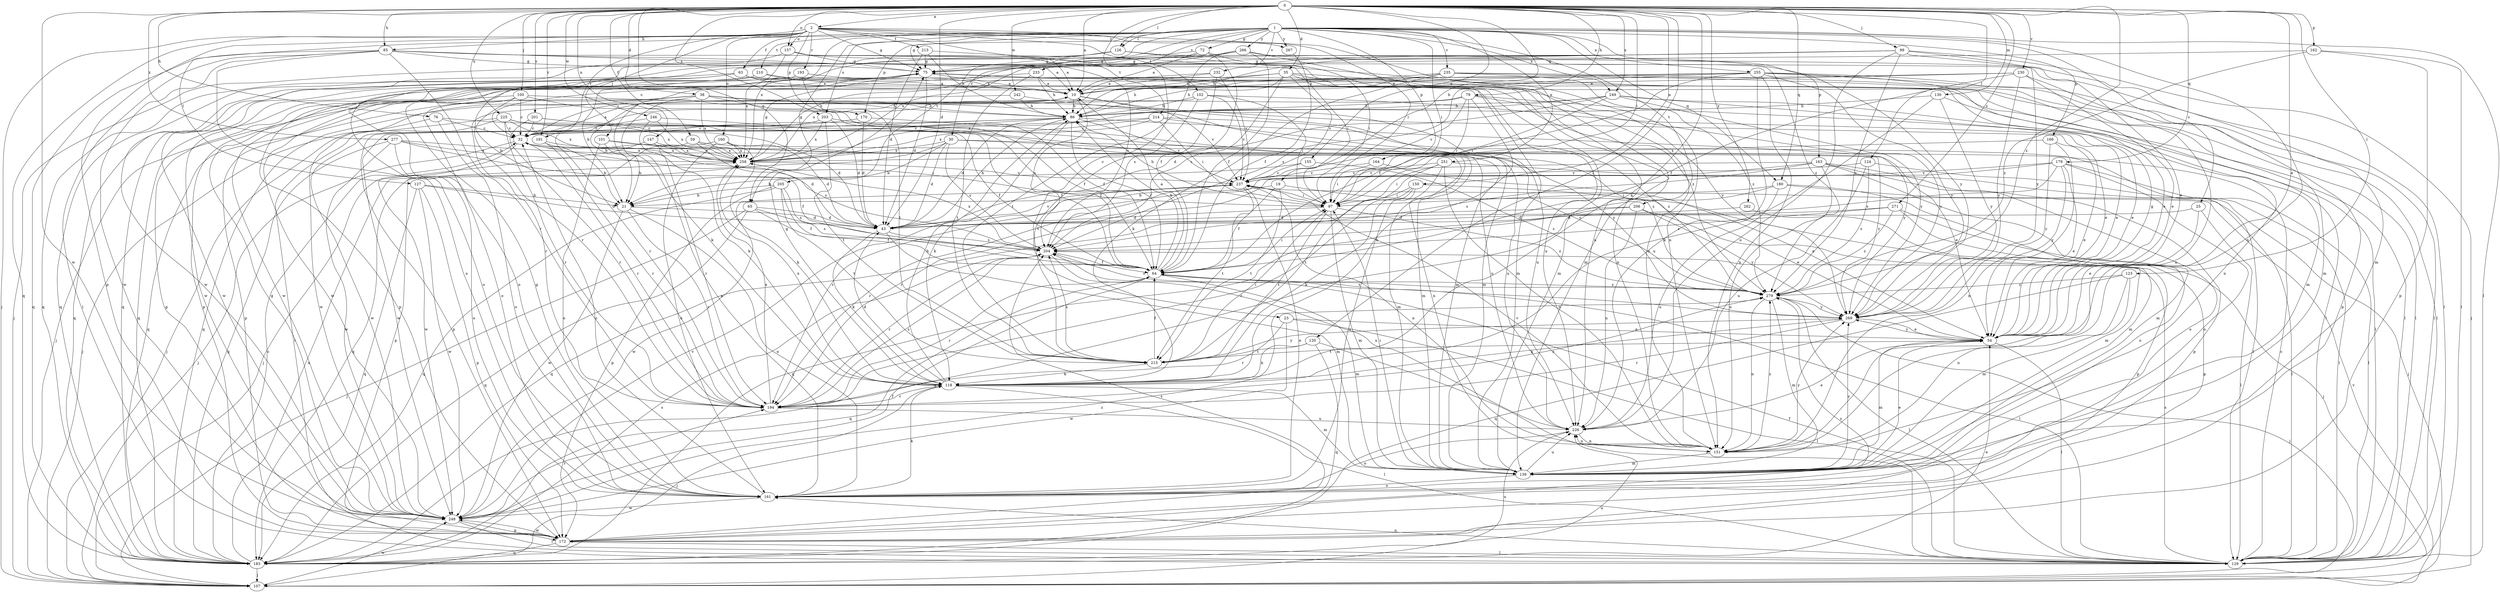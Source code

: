 strict digraph  {
0;
1;
2;
10;
19;
21;
23;
25;
30;
32;
35;
38;
43;
54;
59;
63;
64;
65;
72;
75;
76;
79;
85;
86;
97;
99;
100;
101;
102;
107;
118;
120;
123;
124;
126;
127;
129;
130;
139;
147;
150;
151;
155;
157;
160;
161;
162;
163;
164;
166;
170;
172;
179;
180;
183;
191;
193;
194;
201;
203;
204;
205;
206;
210;
213;
214;
215;
225;
226;
230;
232;
233;
235;
237;
242;
246;
248;
249;
251;
255;
258;
262;
266;
267;
269;
271;
277;
279;
0 -> 2  [label=a];
0 -> 10  [label=a];
0 -> 19  [label=b];
0 -> 23  [label=c];
0 -> 35  [label=d];
0 -> 38  [label=d];
0 -> 43  [label=d];
0 -> 54  [label=e];
0 -> 59  [label=f];
0 -> 65  [label=g];
0 -> 76  [label=h];
0 -> 79  [label=h];
0 -> 85  [label=h];
0 -> 97  [label=i];
0 -> 99  [label=j];
0 -> 100  [label=j];
0 -> 118  [label=k];
0 -> 120  [label=l];
0 -> 123  [label=l];
0 -> 124  [label=l];
0 -> 126  [label=l];
0 -> 130  [label=m];
0 -> 147  [label=n];
0 -> 150  [label=n];
0 -> 155  [label=o];
0 -> 157  [label=o];
0 -> 162  [label=p];
0 -> 179  [label=q];
0 -> 180  [label=q];
0 -> 191  [label=r];
0 -> 201  [label=s];
0 -> 203  [label=s];
0 -> 225  [label=u];
0 -> 230  [label=v];
0 -> 242  [label=w];
0 -> 246  [label=w];
0 -> 248  [label=w];
0 -> 249  [label=x];
0 -> 262  [label=y];
0 -> 271  [label=z];
0 -> 277  [label=z];
0 -> 279  [label=z];
1 -> 25  [label=c];
1 -> 30  [label=c];
1 -> 63  [label=f];
1 -> 65  [label=g];
1 -> 72  [label=g];
1 -> 75  [label=g];
1 -> 97  [label=i];
1 -> 126  [label=l];
1 -> 127  [label=l];
1 -> 129  [label=l];
1 -> 151  [label=n];
1 -> 163  [label=p];
1 -> 164  [label=p];
1 -> 166  [label=p];
1 -> 170  [label=p];
1 -> 180  [label=q];
1 -> 203  [label=s];
1 -> 205  [label=t];
1 -> 206  [label=t];
1 -> 210  [label=t];
1 -> 232  [label=v];
1 -> 233  [label=v];
1 -> 235  [label=v];
1 -> 249  [label=x];
1 -> 251  [label=x];
1 -> 255  [label=x];
1 -> 258  [label=x];
1 -> 266  [label=y];
1 -> 267  [label=y];
2 -> 75  [label=g];
2 -> 85  [label=h];
2 -> 97  [label=i];
2 -> 101  [label=j];
2 -> 102  [label=j];
2 -> 107  [label=j];
2 -> 151  [label=n];
2 -> 157  [label=o];
2 -> 160  [label=o];
2 -> 170  [label=p];
2 -> 172  [label=p];
2 -> 183  [label=q];
2 -> 191  [label=r];
2 -> 193  [label=r];
2 -> 213  [label=t];
2 -> 214  [label=t];
2 -> 267  [label=y];
10 -> 86  [label=h];
10 -> 139  [label=m];
10 -> 204  [label=s];
10 -> 237  [label=v];
10 -> 248  [label=w];
19 -> 21  [label=b];
19 -> 64  [label=f];
19 -> 139  [label=m];
19 -> 215  [label=t];
21 -> 43  [label=d];
21 -> 161  [label=o];
21 -> 194  [label=r];
21 -> 248  [label=w];
23 -> 54  [label=e];
23 -> 129  [label=l];
23 -> 194  [label=r];
23 -> 248  [label=w];
25 -> 43  [label=d];
25 -> 54  [label=e];
25 -> 129  [label=l];
30 -> 21  [label=b];
30 -> 43  [label=d];
30 -> 54  [label=e];
30 -> 183  [label=q];
30 -> 204  [label=s];
30 -> 258  [label=x];
30 -> 269  [label=y];
32 -> 10  [label=a];
32 -> 107  [label=j];
32 -> 194  [label=r];
32 -> 204  [label=s];
32 -> 248  [label=w];
32 -> 258  [label=x];
35 -> 10  [label=a];
35 -> 86  [label=h];
35 -> 139  [label=m];
35 -> 151  [label=n];
35 -> 172  [label=p];
35 -> 204  [label=s];
35 -> 237  [label=v];
35 -> 269  [label=y];
38 -> 54  [label=e];
38 -> 64  [label=f];
38 -> 86  [label=h];
38 -> 118  [label=k];
38 -> 139  [label=m];
38 -> 161  [label=o];
38 -> 183  [label=q];
38 -> 194  [label=r];
38 -> 258  [label=x];
43 -> 86  [label=h];
43 -> 118  [label=k];
43 -> 139  [label=m];
43 -> 204  [label=s];
43 -> 237  [label=v];
54 -> 75  [label=g];
54 -> 129  [label=l];
54 -> 139  [label=m];
54 -> 215  [label=t];
54 -> 269  [label=y];
59 -> 43  [label=d];
59 -> 129  [label=l];
59 -> 194  [label=r];
59 -> 258  [label=x];
63 -> 10  [label=a];
63 -> 129  [label=l];
63 -> 161  [label=o];
63 -> 183  [label=q];
63 -> 226  [label=u];
63 -> 248  [label=w];
64 -> 10  [label=a];
64 -> 86  [label=h];
64 -> 97  [label=i];
64 -> 129  [label=l];
64 -> 139  [label=m];
64 -> 183  [label=q];
64 -> 194  [label=r];
64 -> 279  [label=z];
65 -> 43  [label=d];
65 -> 64  [label=f];
65 -> 107  [label=j];
65 -> 183  [label=q];
65 -> 204  [label=s];
72 -> 10  [label=a];
72 -> 64  [label=f];
72 -> 75  [label=g];
72 -> 183  [label=q];
72 -> 226  [label=u];
75 -> 10  [label=a];
75 -> 43  [label=d];
75 -> 129  [label=l];
75 -> 139  [label=m];
75 -> 183  [label=q];
75 -> 279  [label=z];
76 -> 32  [label=c];
76 -> 107  [label=j];
76 -> 161  [label=o];
76 -> 258  [label=x];
79 -> 86  [label=h];
79 -> 97  [label=i];
79 -> 118  [label=k];
79 -> 139  [label=m];
79 -> 194  [label=r];
79 -> 237  [label=v];
79 -> 269  [label=y];
85 -> 10  [label=a];
85 -> 75  [label=g];
85 -> 129  [label=l];
85 -> 151  [label=n];
85 -> 161  [label=o];
85 -> 183  [label=q];
85 -> 194  [label=r];
85 -> 204  [label=s];
85 -> 248  [label=w];
86 -> 32  [label=c];
86 -> 43  [label=d];
86 -> 64  [label=f];
86 -> 118  [label=k];
86 -> 172  [label=p];
86 -> 237  [label=v];
86 -> 248  [label=w];
86 -> 269  [label=y];
97 -> 43  [label=d];
97 -> 86  [label=h];
97 -> 139  [label=m];
97 -> 215  [label=t];
97 -> 279  [label=z];
99 -> 75  [label=g];
99 -> 86  [label=h];
99 -> 107  [label=j];
99 -> 139  [label=m];
99 -> 183  [label=q];
99 -> 226  [label=u];
99 -> 258  [label=x];
99 -> 269  [label=y];
99 -> 279  [label=z];
100 -> 21  [label=b];
100 -> 32  [label=c];
100 -> 64  [label=f];
100 -> 86  [label=h];
100 -> 107  [label=j];
100 -> 172  [label=p];
101 -> 21  [label=b];
101 -> 139  [label=m];
101 -> 161  [label=o];
101 -> 258  [label=x];
102 -> 54  [label=e];
102 -> 86  [label=h];
102 -> 97  [label=i];
102 -> 183  [label=q];
102 -> 215  [label=t];
102 -> 237  [label=v];
107 -> 226  [label=u];
107 -> 237  [label=v];
107 -> 248  [label=w];
118 -> 43  [label=d];
118 -> 75  [label=g];
118 -> 86  [label=h];
118 -> 107  [label=j];
118 -> 129  [label=l];
118 -> 139  [label=m];
118 -> 194  [label=r];
118 -> 258  [label=x];
120 -> 118  [label=k];
120 -> 129  [label=l];
120 -> 183  [label=q];
120 -> 215  [label=t];
123 -> 139  [label=m];
123 -> 151  [label=n];
123 -> 183  [label=q];
123 -> 279  [label=z];
124 -> 129  [label=l];
124 -> 226  [label=u];
124 -> 237  [label=v];
124 -> 279  [label=z];
126 -> 32  [label=c];
126 -> 75  [label=g];
126 -> 97  [label=i];
126 -> 129  [label=l];
126 -> 183  [label=q];
126 -> 279  [label=z];
127 -> 21  [label=b];
127 -> 43  [label=d];
127 -> 172  [label=p];
127 -> 183  [label=q];
127 -> 248  [label=w];
129 -> 32  [label=c];
129 -> 64  [label=f];
129 -> 161  [label=o];
129 -> 204  [label=s];
130 -> 86  [label=h];
130 -> 118  [label=k];
130 -> 151  [label=n];
130 -> 269  [label=y];
139 -> 54  [label=e];
139 -> 97  [label=i];
139 -> 161  [label=o];
139 -> 226  [label=u];
139 -> 269  [label=y];
147 -> 97  [label=i];
147 -> 107  [label=j];
147 -> 258  [label=x];
150 -> 54  [label=e];
150 -> 97  [label=i];
150 -> 118  [label=k];
150 -> 183  [label=q];
150 -> 194  [label=r];
151 -> 139  [label=m];
151 -> 226  [label=u];
151 -> 237  [label=v];
151 -> 269  [label=y];
151 -> 279  [label=z];
155 -> 21  [label=b];
155 -> 237  [label=v];
155 -> 279  [label=z];
157 -> 10  [label=a];
157 -> 54  [label=e];
157 -> 75  [label=g];
157 -> 107  [label=j];
157 -> 258  [label=x];
160 -> 43  [label=d];
160 -> 118  [label=k];
160 -> 161  [label=o];
160 -> 172  [label=p];
160 -> 258  [label=x];
161 -> 10  [label=a];
161 -> 32  [label=c];
161 -> 75  [label=g];
161 -> 118  [label=k];
161 -> 248  [label=w];
162 -> 75  [label=g];
162 -> 129  [label=l];
162 -> 172  [label=p];
162 -> 279  [label=z];
163 -> 139  [label=m];
163 -> 151  [label=n];
163 -> 161  [label=o];
163 -> 172  [label=p];
163 -> 194  [label=r];
163 -> 204  [label=s];
163 -> 237  [label=v];
164 -> 54  [label=e];
164 -> 97  [label=i];
164 -> 237  [label=v];
166 -> 54  [label=e];
166 -> 151  [label=n];
166 -> 258  [label=x];
166 -> 269  [label=y];
170 -> 32  [label=c];
170 -> 43  [label=d];
170 -> 226  [label=u];
172 -> 75  [label=g];
172 -> 129  [label=l];
172 -> 183  [label=q];
172 -> 204  [label=s];
172 -> 248  [label=w];
172 -> 279  [label=z];
179 -> 54  [label=e];
179 -> 129  [label=l];
179 -> 161  [label=o];
179 -> 194  [label=r];
179 -> 204  [label=s];
179 -> 237  [label=v];
179 -> 269  [label=y];
180 -> 97  [label=i];
180 -> 129  [label=l];
180 -> 161  [label=o];
180 -> 183  [label=q];
180 -> 226  [label=u];
183 -> 32  [label=c];
183 -> 54  [label=e];
183 -> 107  [label=j];
183 -> 204  [label=s];
183 -> 226  [label=u];
183 -> 258  [label=x];
191 -> 21  [label=b];
191 -> 194  [label=r];
191 -> 258  [label=x];
193 -> 10  [label=a];
193 -> 161  [label=o];
193 -> 215  [label=t];
193 -> 248  [label=w];
194 -> 204  [label=s];
194 -> 226  [label=u];
194 -> 258  [label=x];
194 -> 279  [label=z];
201 -> 32  [label=c];
201 -> 64  [label=f];
201 -> 194  [label=r];
201 -> 226  [label=u];
203 -> 32  [label=c];
203 -> 43  [label=d];
203 -> 139  [label=m];
203 -> 215  [label=t];
203 -> 258  [label=x];
204 -> 64  [label=f];
204 -> 194  [label=r];
204 -> 226  [label=u];
204 -> 258  [label=x];
205 -> 21  [label=b];
205 -> 64  [label=f];
205 -> 172  [label=p];
205 -> 183  [label=q];
205 -> 204  [label=s];
205 -> 215  [label=t];
206 -> 43  [label=d];
206 -> 139  [label=m];
206 -> 183  [label=q];
206 -> 226  [label=u];
206 -> 269  [label=y];
210 -> 10  [label=a];
210 -> 21  [label=b];
210 -> 129  [label=l];
210 -> 172  [label=p];
210 -> 194  [label=r];
213 -> 43  [label=d];
213 -> 75  [label=g];
213 -> 86  [label=h];
213 -> 97  [label=i];
214 -> 32  [label=c];
214 -> 97  [label=i];
214 -> 248  [label=w];
214 -> 258  [label=x];
214 -> 269  [label=y];
214 -> 279  [label=z];
215 -> 64  [label=f];
215 -> 97  [label=i];
215 -> 118  [label=k];
215 -> 204  [label=s];
215 -> 269  [label=y];
225 -> 32  [label=c];
225 -> 43  [label=d];
225 -> 64  [label=f];
225 -> 107  [label=j];
225 -> 129  [label=l];
225 -> 194  [label=r];
225 -> 258  [label=x];
225 -> 279  [label=z];
226 -> 54  [label=e];
226 -> 151  [label=n];
226 -> 161  [label=o];
230 -> 10  [label=a];
230 -> 54  [label=e];
230 -> 64  [label=f];
230 -> 151  [label=n];
230 -> 248  [label=w];
230 -> 269  [label=y];
232 -> 10  [label=a];
232 -> 204  [label=s];
232 -> 237  [label=v];
232 -> 258  [label=x];
233 -> 10  [label=a];
233 -> 32  [label=c];
233 -> 86  [label=h];
233 -> 215  [label=t];
235 -> 10  [label=a];
235 -> 86  [label=h];
235 -> 118  [label=k];
235 -> 129  [label=l];
235 -> 139  [label=m];
235 -> 279  [label=z];
237 -> 97  [label=i];
237 -> 151  [label=n];
237 -> 161  [label=o];
237 -> 194  [label=r];
237 -> 215  [label=t];
237 -> 248  [label=w];
242 -> 21  [label=b];
242 -> 86  [label=h];
242 -> 226  [label=u];
246 -> 32  [label=c];
246 -> 64  [label=f];
246 -> 118  [label=k];
246 -> 258  [label=x];
248 -> 64  [label=f];
248 -> 75  [label=g];
248 -> 129  [label=l];
248 -> 172  [label=p];
248 -> 194  [label=r];
248 -> 237  [label=v];
248 -> 279  [label=z];
249 -> 43  [label=d];
249 -> 54  [label=e];
249 -> 86  [label=h];
249 -> 97  [label=i];
249 -> 129  [label=l];
249 -> 258  [label=x];
249 -> 269  [label=y];
251 -> 97  [label=i];
251 -> 107  [label=j];
251 -> 151  [label=n];
251 -> 161  [label=o];
251 -> 215  [label=t];
251 -> 237  [label=v];
255 -> 10  [label=a];
255 -> 54  [label=e];
255 -> 64  [label=f];
255 -> 129  [label=l];
255 -> 151  [label=n];
255 -> 172  [label=p];
255 -> 204  [label=s];
255 -> 226  [label=u];
255 -> 248  [label=w];
255 -> 269  [label=y];
258 -> 75  [label=g];
258 -> 237  [label=v];
262 -> 43  [label=d];
262 -> 172  [label=p];
266 -> 64  [label=f];
266 -> 75  [label=g];
266 -> 139  [label=m];
266 -> 215  [label=t];
266 -> 248  [label=w];
266 -> 258  [label=x];
266 -> 269  [label=y];
267 -> 64  [label=f];
269 -> 54  [label=e];
269 -> 118  [label=k];
269 -> 194  [label=r];
269 -> 204  [label=s];
271 -> 43  [label=d];
271 -> 107  [label=j];
271 -> 172  [label=p];
271 -> 204  [label=s];
271 -> 279  [label=z];
277 -> 64  [label=f];
277 -> 151  [label=n];
277 -> 161  [label=o];
277 -> 183  [label=q];
277 -> 248  [label=w];
277 -> 258  [label=x];
279 -> 32  [label=c];
279 -> 107  [label=j];
279 -> 129  [label=l];
279 -> 139  [label=m];
279 -> 151  [label=n];
279 -> 204  [label=s];
279 -> 269  [label=y];
}
